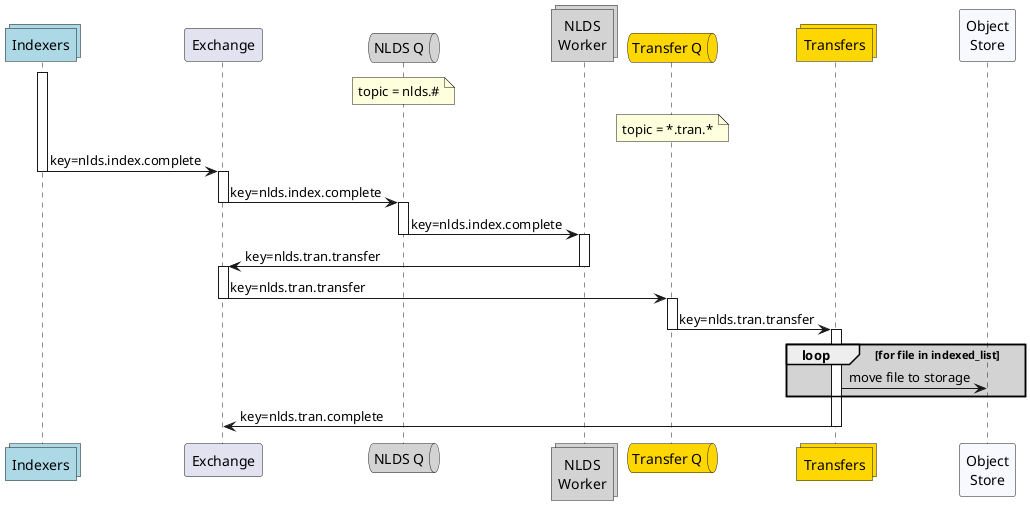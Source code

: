 @startuml message_flow_put2

collections index as "Indexers" #lightblue

participant wex as "Exchange"

queue qw as "NLDS Q" #lightgrey
note over qw
    topic = nlds.#
end note
collections work as "NLDS\nWorker" #lightgrey
/'
database iddb as "Transaction DB" #lightgrey
'/
queue qt as "Transfer Q" #gold
note over qt
    topic = *.tran.*
end note
collections tran as "Transfers" #gold

participant obj as "Object\nStore" #GhostWhite

activate index
index -> wex : key=nlds.index.complete
deactivate index
activate wex
wex -> qw : key=nlds.index.complete
deactivate wex
activate qw
qw -> work : key=nlds.index.complete
deactivate qw
activate work
/'
work -> iddb : SELECT target,user,group WHERE id
activate iddb
iddb -> work : (target,user,group,id)
deactivate iddb
'/
work -> wex  : key=nlds.tran.transfer
deactivate work
activate wex
wex -> qt : key=nlds.tran.transfer
deactivate wex
activate qt
qt -> tran : key=nlds.tran.transfer
deactivate qt

activate tran
loop #lightgrey for file in indexed_list 
    tran -> obj : move file to storage
end
tran -> wex : key=nlds.tran.complete
deactivate tran
@enduml